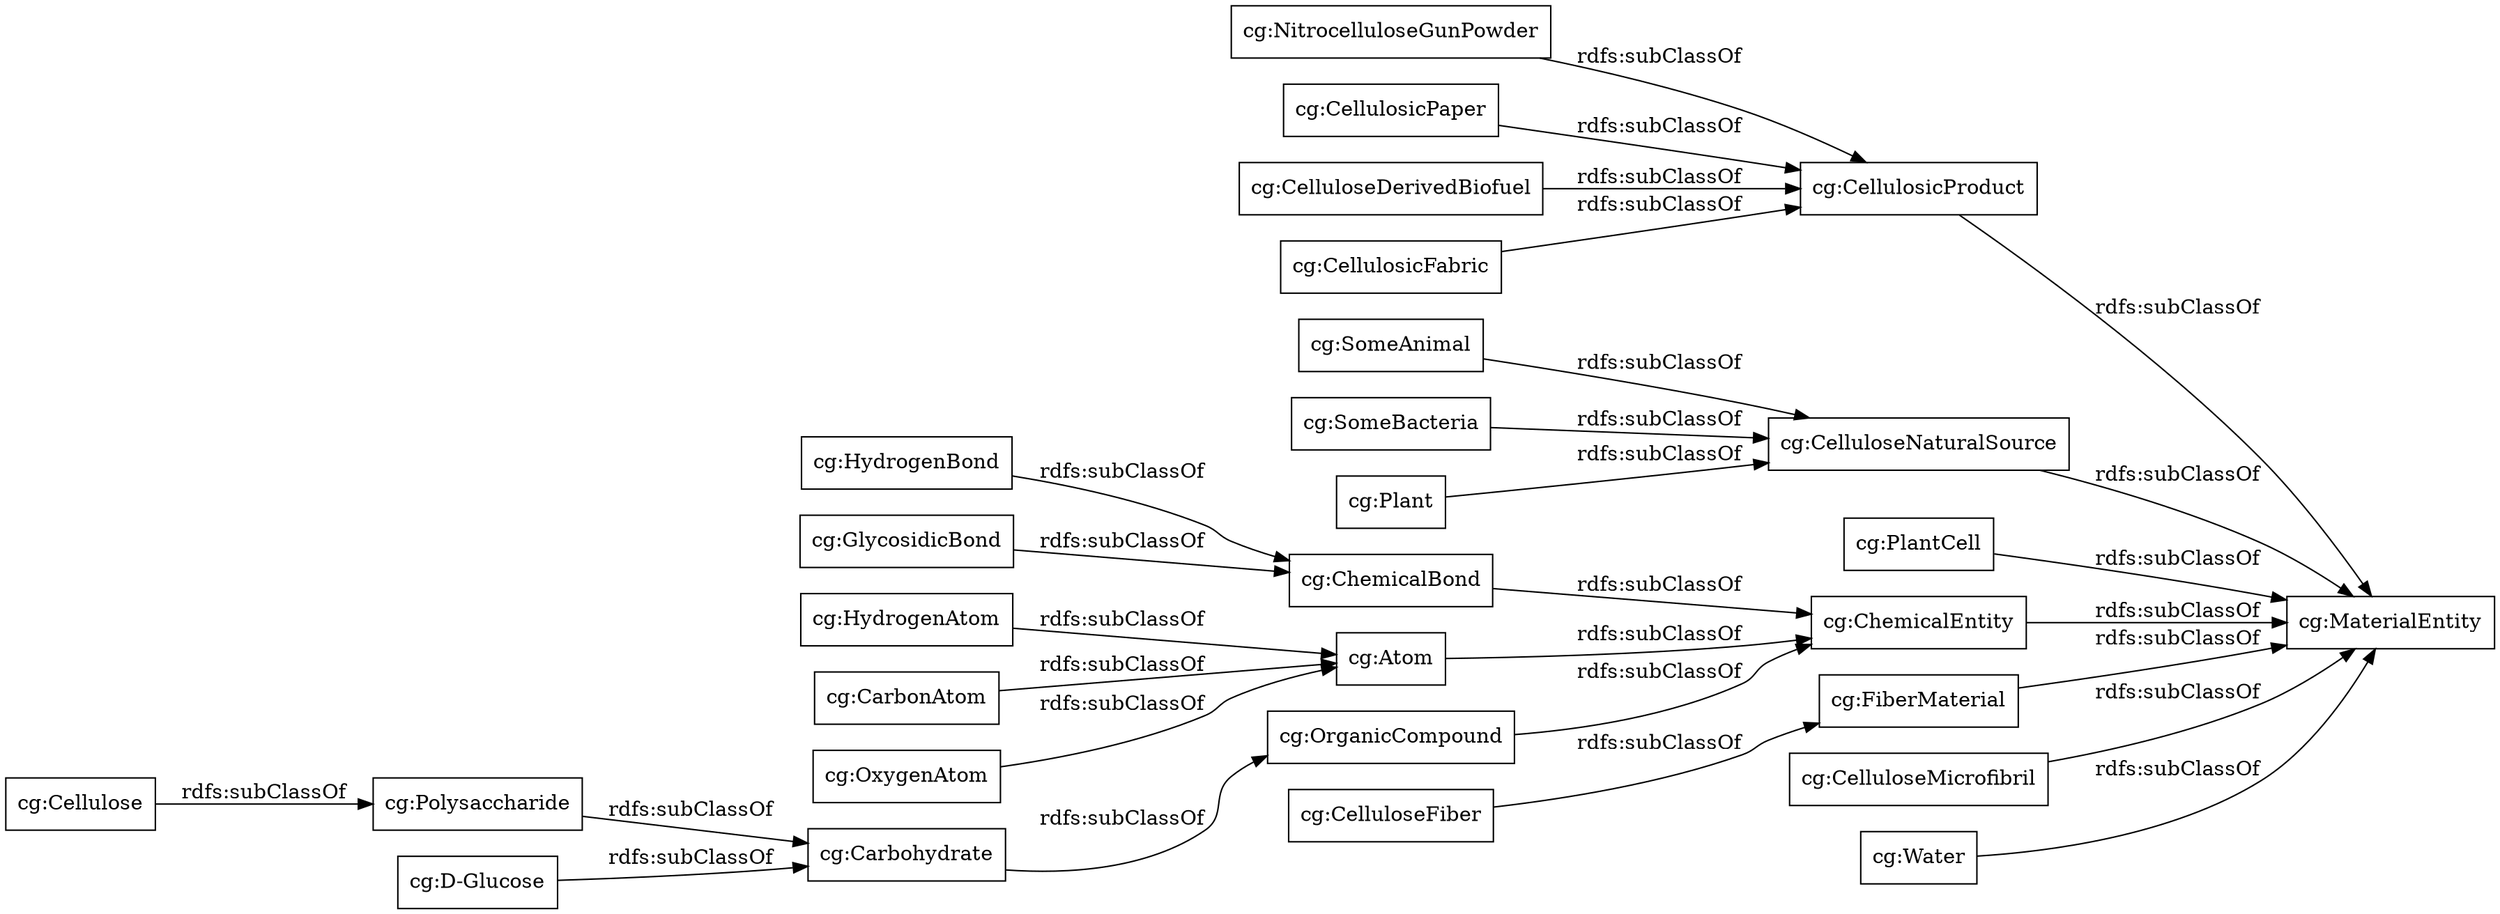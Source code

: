 digraph ar2dtool_diagram { 
rankdir=LR;
size="1000"
node [shape = rectangle, color="black"]; "cg:MaterialEntity" ; /*classes style*/
	"cg:HydrogenBond" -> "cg:ChemicalBond" [ label = "rdfs:subClassOf" ];
	"cg:NitrocelluloseGunPowder" -> "cg:CellulosicProduct" [ label = "rdfs:subClassOf" ];
	"cg:Cellulose" -> "cg:Polysaccharide" [ label = "rdfs:subClassOf" ];
	"cg:HydrogenAtom" -> "cg:Atom" [ label = "rdfs:subClassOf" ];
	"cg:CellulosicPaper" -> "cg:CellulosicProduct" [ label = "rdfs:subClassOf" ];
	"cg:SomeAnimal" -> "cg:CelluloseNaturalSource" [ label = "rdfs:subClassOf" ];
	"cg:CelluloseDerivedBiofuel" -> "cg:CellulosicProduct" [ label = "rdfs:subClassOf" ];
	"cg:CellulosicFabric" -> "cg:CellulosicProduct" [ label = "rdfs:subClassOf" ];
	"cg:D-Glucose" -> "cg:Carbohydrate" [ label = "rdfs:subClassOf" ];
	"cg:PlantCell" -> "cg:MaterialEntity" [ label = "rdfs:subClassOf" ];
	"cg:Polysaccharide" -> "cg:Carbohydrate" [ label = "rdfs:subClassOf" ];
	"cg:OrganicCompound" -> "cg:ChemicalEntity" [ label = "rdfs:subClassOf" ];
	"cg:ChemicalBond" -> "cg:ChemicalEntity" [ label = "rdfs:subClassOf" ];
	"cg:CellulosicProduct" -> "cg:MaterialEntity" [ label = "rdfs:subClassOf" ];
	"cg:GlycosidicBond" -> "cg:ChemicalBond" [ label = "rdfs:subClassOf" ];
	"cg:SomeBacteria" -> "cg:CelluloseNaturalSource" [ label = "rdfs:subClassOf" ];
	"cg:CelluloseFiber" -> "cg:FiberMaterial" [ label = "rdfs:subClassOf" ];
	"cg:Atom" -> "cg:ChemicalEntity" [ label = "rdfs:subClassOf" ];
	"cg:CelluloseMicrofibril" -> "cg:MaterialEntity" [ label = "rdfs:subClassOf" ];
	"cg:ChemicalEntity" -> "cg:MaterialEntity" [ label = "rdfs:subClassOf" ];
	"cg:Water" -> "cg:MaterialEntity" [ label = "rdfs:subClassOf" ];
	"cg:CarbonAtom" -> "cg:Atom" [ label = "rdfs:subClassOf" ];
	"cg:FiberMaterial" -> "cg:MaterialEntity" [ label = "rdfs:subClassOf" ];
	"cg:Plant" -> "cg:CelluloseNaturalSource" [ label = "rdfs:subClassOf" ];
	"cg:Carbohydrate" -> "cg:OrganicCompound" [ label = "rdfs:subClassOf" ];
	"cg:OxygenAtom" -> "cg:Atom" [ label = "rdfs:subClassOf" ];
	"cg:CelluloseNaturalSource" -> "cg:MaterialEntity" [ label = "rdfs:subClassOf" ];

}
